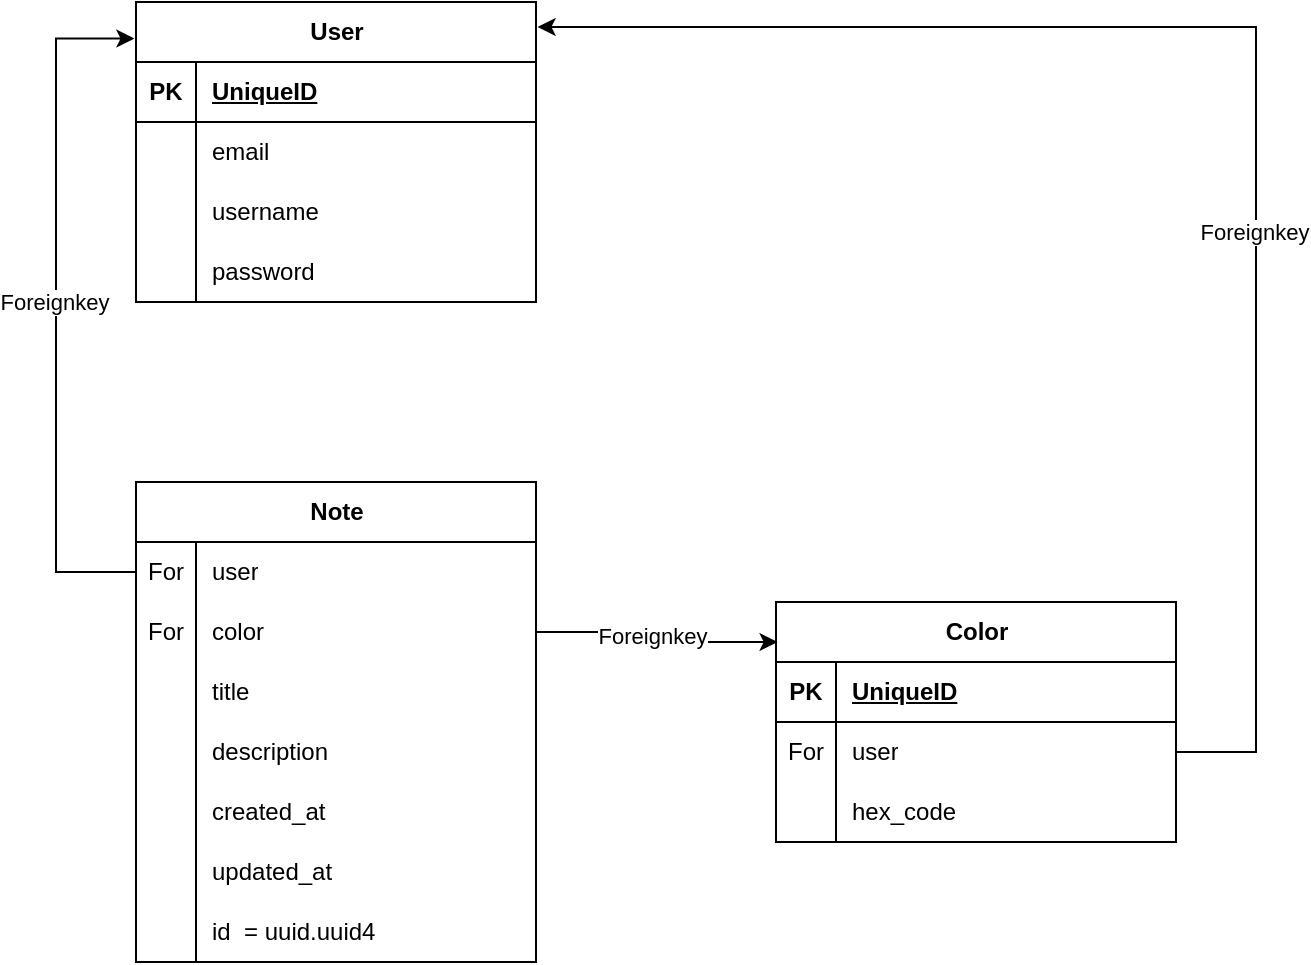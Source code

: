 <mxfile version="24.7.16">
  <diagram name="Seite-1" id="HNtocws6cFzZZ4AES52-">
    <mxGraphModel dx="995" dy="590" grid="1" gridSize="10" guides="1" tooltips="1" connect="1" arrows="1" fold="1" page="1" pageScale="1" pageWidth="827" pageHeight="1169" math="0" shadow="0">
      <root>
        <mxCell id="0" />
        <mxCell id="1" parent="0" />
        <mxCell id="3b_yENyWgVhGDbyge_Tb-1" value="Color" style="shape=table;startSize=30;container=1;collapsible=1;childLayout=tableLayout;fixedRows=1;rowLines=0;fontStyle=1;align=center;resizeLast=1;html=1;" vertex="1" parent="1">
          <mxGeometry x="440" y="380" width="200" height="120" as="geometry" />
        </mxCell>
        <mxCell id="3b_yENyWgVhGDbyge_Tb-2" value="" style="shape=tableRow;horizontal=0;startSize=0;swimlaneHead=0;swimlaneBody=0;fillColor=none;collapsible=0;dropTarget=0;points=[[0,0.5],[1,0.5]];portConstraint=eastwest;top=0;left=0;right=0;bottom=1;" vertex="1" parent="3b_yENyWgVhGDbyge_Tb-1">
          <mxGeometry y="30" width="200" height="30" as="geometry" />
        </mxCell>
        <mxCell id="3b_yENyWgVhGDbyge_Tb-3" value="PK" style="shape=partialRectangle;connectable=0;fillColor=none;top=0;left=0;bottom=0;right=0;fontStyle=1;overflow=hidden;whiteSpace=wrap;html=1;" vertex="1" parent="3b_yENyWgVhGDbyge_Tb-2">
          <mxGeometry width="30" height="30" as="geometry">
            <mxRectangle width="30" height="30" as="alternateBounds" />
          </mxGeometry>
        </mxCell>
        <mxCell id="3b_yENyWgVhGDbyge_Tb-4" value="UniqueID" style="shape=partialRectangle;connectable=0;fillColor=none;top=0;left=0;bottom=0;right=0;align=left;spacingLeft=6;fontStyle=5;overflow=hidden;whiteSpace=wrap;html=1;" vertex="1" parent="3b_yENyWgVhGDbyge_Tb-2">
          <mxGeometry x="30" width="170" height="30" as="geometry">
            <mxRectangle width="170" height="30" as="alternateBounds" />
          </mxGeometry>
        </mxCell>
        <mxCell id="3b_yENyWgVhGDbyge_Tb-66" style="shape=tableRow;horizontal=0;startSize=0;swimlaneHead=0;swimlaneBody=0;fillColor=none;collapsible=0;dropTarget=0;points=[[0,0.5],[1,0.5]];portConstraint=eastwest;top=0;left=0;right=0;bottom=0;" vertex="1" parent="3b_yENyWgVhGDbyge_Tb-1">
          <mxGeometry y="60" width="200" height="30" as="geometry" />
        </mxCell>
        <mxCell id="3b_yENyWgVhGDbyge_Tb-67" value="For" style="shape=partialRectangle;connectable=0;fillColor=none;top=0;left=0;bottom=0;right=0;editable=1;overflow=hidden;whiteSpace=wrap;html=1;" vertex="1" parent="3b_yENyWgVhGDbyge_Tb-66">
          <mxGeometry width="30" height="30" as="geometry">
            <mxRectangle width="30" height="30" as="alternateBounds" />
          </mxGeometry>
        </mxCell>
        <mxCell id="3b_yENyWgVhGDbyge_Tb-68" value="user" style="shape=partialRectangle;connectable=0;fillColor=none;top=0;left=0;bottom=0;right=0;align=left;spacingLeft=6;overflow=hidden;whiteSpace=wrap;html=1;" vertex="1" parent="3b_yENyWgVhGDbyge_Tb-66">
          <mxGeometry x="30" width="170" height="30" as="geometry">
            <mxRectangle width="170" height="30" as="alternateBounds" />
          </mxGeometry>
        </mxCell>
        <mxCell id="3b_yENyWgVhGDbyge_Tb-5" value="" style="shape=tableRow;horizontal=0;startSize=0;swimlaneHead=0;swimlaneBody=0;fillColor=none;collapsible=0;dropTarget=0;points=[[0,0.5],[1,0.5]];portConstraint=eastwest;top=0;left=0;right=0;bottom=0;" vertex="1" parent="3b_yENyWgVhGDbyge_Tb-1">
          <mxGeometry y="90" width="200" height="30" as="geometry" />
        </mxCell>
        <mxCell id="3b_yENyWgVhGDbyge_Tb-6" value="" style="shape=partialRectangle;connectable=0;fillColor=none;top=0;left=0;bottom=0;right=0;editable=1;overflow=hidden;whiteSpace=wrap;html=1;" vertex="1" parent="3b_yENyWgVhGDbyge_Tb-5">
          <mxGeometry width="30" height="30" as="geometry">
            <mxRectangle width="30" height="30" as="alternateBounds" />
          </mxGeometry>
        </mxCell>
        <mxCell id="3b_yENyWgVhGDbyge_Tb-7" value="hex_code" style="shape=partialRectangle;connectable=0;fillColor=none;top=0;left=0;bottom=0;right=0;align=left;spacingLeft=6;overflow=hidden;whiteSpace=wrap;html=1;" vertex="1" parent="3b_yENyWgVhGDbyge_Tb-5">
          <mxGeometry x="30" width="170" height="30" as="geometry">
            <mxRectangle width="170" height="30" as="alternateBounds" />
          </mxGeometry>
        </mxCell>
        <mxCell id="3b_yENyWgVhGDbyge_Tb-14" value="Note" style="shape=table;startSize=30;container=1;collapsible=1;childLayout=tableLayout;fixedRows=1;rowLines=0;fontStyle=1;align=center;resizeLast=1;html=1;" vertex="1" parent="1">
          <mxGeometry x="120" y="320" width="200" height="240" as="geometry" />
        </mxCell>
        <mxCell id="3b_yENyWgVhGDbyge_Tb-60" style="shape=tableRow;horizontal=0;startSize=0;swimlaneHead=0;swimlaneBody=0;fillColor=none;collapsible=0;dropTarget=0;points=[[0,0.5],[1,0.5]];portConstraint=eastwest;top=0;left=0;right=0;bottom=0;" vertex="1" parent="3b_yENyWgVhGDbyge_Tb-14">
          <mxGeometry y="30" width="200" height="30" as="geometry" />
        </mxCell>
        <mxCell id="3b_yENyWgVhGDbyge_Tb-61" value="For" style="shape=partialRectangle;connectable=0;fillColor=none;top=0;left=0;bottom=0;right=0;editable=1;overflow=hidden;whiteSpace=wrap;html=1;" vertex="1" parent="3b_yENyWgVhGDbyge_Tb-60">
          <mxGeometry width="30" height="30" as="geometry">
            <mxRectangle width="30" height="30" as="alternateBounds" />
          </mxGeometry>
        </mxCell>
        <mxCell id="3b_yENyWgVhGDbyge_Tb-62" value="user" style="shape=partialRectangle;connectable=0;fillColor=none;top=0;left=0;bottom=0;right=0;align=left;spacingLeft=6;overflow=hidden;whiteSpace=wrap;html=1;" vertex="1" parent="3b_yENyWgVhGDbyge_Tb-60">
          <mxGeometry x="30" width="170" height="30" as="geometry">
            <mxRectangle width="170" height="30" as="alternateBounds" />
          </mxGeometry>
        </mxCell>
        <mxCell id="3b_yENyWgVhGDbyge_Tb-27" style="shape=tableRow;horizontal=0;startSize=0;swimlaneHead=0;swimlaneBody=0;fillColor=none;collapsible=0;dropTarget=0;points=[[0,0.5],[1,0.5]];portConstraint=eastwest;top=0;left=0;right=0;bottom=0;" vertex="1" parent="3b_yENyWgVhGDbyge_Tb-14">
          <mxGeometry y="60" width="200" height="30" as="geometry" />
        </mxCell>
        <mxCell id="3b_yENyWgVhGDbyge_Tb-28" value="For" style="shape=partialRectangle;connectable=0;fillColor=none;top=0;left=0;bottom=0;right=0;editable=1;overflow=hidden;whiteSpace=wrap;html=1;" vertex="1" parent="3b_yENyWgVhGDbyge_Tb-27">
          <mxGeometry width="30" height="30" as="geometry">
            <mxRectangle width="30" height="30" as="alternateBounds" />
          </mxGeometry>
        </mxCell>
        <mxCell id="3b_yENyWgVhGDbyge_Tb-29" value="color" style="shape=partialRectangle;connectable=0;fillColor=none;top=0;left=0;bottom=0;right=0;align=left;spacingLeft=6;overflow=hidden;whiteSpace=wrap;html=1;" vertex="1" parent="3b_yENyWgVhGDbyge_Tb-27">
          <mxGeometry x="30" width="170" height="30" as="geometry">
            <mxRectangle width="170" height="30" as="alternateBounds" />
          </mxGeometry>
        </mxCell>
        <mxCell id="3b_yENyWgVhGDbyge_Tb-18" value="" style="shape=tableRow;horizontal=0;startSize=0;swimlaneHead=0;swimlaneBody=0;fillColor=none;collapsible=0;dropTarget=0;points=[[0,0.5],[1,0.5]];portConstraint=eastwest;top=0;left=0;right=0;bottom=0;" vertex="1" parent="3b_yENyWgVhGDbyge_Tb-14">
          <mxGeometry y="90" width="200" height="30" as="geometry" />
        </mxCell>
        <mxCell id="3b_yENyWgVhGDbyge_Tb-19" value="" style="shape=partialRectangle;connectable=0;fillColor=none;top=0;left=0;bottom=0;right=0;editable=1;overflow=hidden;whiteSpace=wrap;html=1;" vertex="1" parent="3b_yENyWgVhGDbyge_Tb-18">
          <mxGeometry width="30" height="30" as="geometry">
            <mxRectangle width="30" height="30" as="alternateBounds" />
          </mxGeometry>
        </mxCell>
        <mxCell id="3b_yENyWgVhGDbyge_Tb-20" value="title" style="shape=partialRectangle;connectable=0;fillColor=none;top=0;left=0;bottom=0;right=0;align=left;spacingLeft=6;overflow=hidden;whiteSpace=wrap;html=1;" vertex="1" parent="3b_yENyWgVhGDbyge_Tb-18">
          <mxGeometry x="30" width="170" height="30" as="geometry">
            <mxRectangle width="170" height="30" as="alternateBounds" />
          </mxGeometry>
        </mxCell>
        <mxCell id="3b_yENyWgVhGDbyge_Tb-21" value="" style="shape=tableRow;horizontal=0;startSize=0;swimlaneHead=0;swimlaneBody=0;fillColor=none;collapsible=0;dropTarget=0;points=[[0,0.5],[1,0.5]];portConstraint=eastwest;top=0;left=0;right=0;bottom=0;" vertex="1" parent="3b_yENyWgVhGDbyge_Tb-14">
          <mxGeometry y="120" width="200" height="30" as="geometry" />
        </mxCell>
        <mxCell id="3b_yENyWgVhGDbyge_Tb-22" value="" style="shape=partialRectangle;connectable=0;fillColor=none;top=0;left=0;bottom=0;right=0;editable=1;overflow=hidden;whiteSpace=wrap;html=1;" vertex="1" parent="3b_yENyWgVhGDbyge_Tb-21">
          <mxGeometry width="30" height="30" as="geometry">
            <mxRectangle width="30" height="30" as="alternateBounds" />
          </mxGeometry>
        </mxCell>
        <mxCell id="3b_yENyWgVhGDbyge_Tb-23" value="description" style="shape=partialRectangle;connectable=0;fillColor=none;top=0;left=0;bottom=0;right=0;align=left;spacingLeft=6;overflow=hidden;whiteSpace=wrap;html=1;" vertex="1" parent="3b_yENyWgVhGDbyge_Tb-21">
          <mxGeometry x="30" width="170" height="30" as="geometry">
            <mxRectangle width="170" height="30" as="alternateBounds" />
          </mxGeometry>
        </mxCell>
        <mxCell id="3b_yENyWgVhGDbyge_Tb-71" style="shape=tableRow;horizontal=0;startSize=0;swimlaneHead=0;swimlaneBody=0;fillColor=none;collapsible=0;dropTarget=0;points=[[0,0.5],[1,0.5]];portConstraint=eastwest;top=0;left=0;right=0;bottom=0;" vertex="1" parent="3b_yENyWgVhGDbyge_Tb-14">
          <mxGeometry y="150" width="200" height="30" as="geometry" />
        </mxCell>
        <mxCell id="3b_yENyWgVhGDbyge_Tb-72" style="shape=partialRectangle;connectable=0;fillColor=none;top=0;left=0;bottom=0;right=0;editable=1;overflow=hidden;whiteSpace=wrap;html=1;" vertex="1" parent="3b_yENyWgVhGDbyge_Tb-71">
          <mxGeometry width="30" height="30" as="geometry">
            <mxRectangle width="30" height="30" as="alternateBounds" />
          </mxGeometry>
        </mxCell>
        <mxCell id="3b_yENyWgVhGDbyge_Tb-73" value="created_at" style="shape=partialRectangle;connectable=0;fillColor=none;top=0;left=0;bottom=0;right=0;align=left;spacingLeft=6;overflow=hidden;whiteSpace=wrap;html=1;" vertex="1" parent="3b_yENyWgVhGDbyge_Tb-71">
          <mxGeometry x="30" width="170" height="30" as="geometry">
            <mxRectangle width="170" height="30" as="alternateBounds" />
          </mxGeometry>
        </mxCell>
        <mxCell id="3b_yENyWgVhGDbyge_Tb-74" style="shape=tableRow;horizontal=0;startSize=0;swimlaneHead=0;swimlaneBody=0;fillColor=none;collapsible=0;dropTarget=0;points=[[0,0.5],[1,0.5]];portConstraint=eastwest;top=0;left=0;right=0;bottom=0;" vertex="1" parent="3b_yENyWgVhGDbyge_Tb-14">
          <mxGeometry y="180" width="200" height="30" as="geometry" />
        </mxCell>
        <mxCell id="3b_yENyWgVhGDbyge_Tb-75" style="shape=partialRectangle;connectable=0;fillColor=none;top=0;left=0;bottom=0;right=0;editable=1;overflow=hidden;whiteSpace=wrap;html=1;" vertex="1" parent="3b_yENyWgVhGDbyge_Tb-74">
          <mxGeometry width="30" height="30" as="geometry">
            <mxRectangle width="30" height="30" as="alternateBounds" />
          </mxGeometry>
        </mxCell>
        <mxCell id="3b_yENyWgVhGDbyge_Tb-76" value="updated_at" style="shape=partialRectangle;connectable=0;fillColor=none;top=0;left=0;bottom=0;right=0;align=left;spacingLeft=6;overflow=hidden;whiteSpace=wrap;html=1;" vertex="1" parent="3b_yENyWgVhGDbyge_Tb-74">
          <mxGeometry x="30" width="170" height="30" as="geometry">
            <mxRectangle width="170" height="30" as="alternateBounds" />
          </mxGeometry>
        </mxCell>
        <mxCell id="3b_yENyWgVhGDbyge_Tb-24" value="" style="shape=tableRow;horizontal=0;startSize=0;swimlaneHead=0;swimlaneBody=0;fillColor=none;collapsible=0;dropTarget=0;points=[[0,0.5],[1,0.5]];portConstraint=eastwest;top=0;left=0;right=0;bottom=0;" vertex="1" parent="3b_yENyWgVhGDbyge_Tb-14">
          <mxGeometry y="210" width="200" height="30" as="geometry" />
        </mxCell>
        <mxCell id="3b_yENyWgVhGDbyge_Tb-25" value="" style="shape=partialRectangle;connectable=0;fillColor=none;top=0;left=0;bottom=0;right=0;editable=1;overflow=hidden;whiteSpace=wrap;html=1;" vertex="1" parent="3b_yENyWgVhGDbyge_Tb-24">
          <mxGeometry width="30" height="30" as="geometry">
            <mxRectangle width="30" height="30" as="alternateBounds" />
          </mxGeometry>
        </mxCell>
        <mxCell id="3b_yENyWgVhGDbyge_Tb-26" value="id&amp;nbsp; = uuid.uuid4" style="shape=partialRectangle;connectable=0;fillColor=none;top=0;left=0;bottom=0;right=0;align=left;spacingLeft=6;overflow=hidden;whiteSpace=wrap;html=1;" vertex="1" parent="3b_yENyWgVhGDbyge_Tb-24">
          <mxGeometry x="30" width="170" height="30" as="geometry">
            <mxRectangle width="170" height="30" as="alternateBounds" />
          </mxGeometry>
        </mxCell>
        <mxCell id="3b_yENyWgVhGDbyge_Tb-33" style="edgeStyle=orthogonalEdgeStyle;rounded=0;orthogonalLoop=1;jettySize=auto;html=1;exitX=1;exitY=0.5;exitDx=0;exitDy=0;entryX=0.004;entryY=0.167;entryDx=0;entryDy=0;entryPerimeter=0;" edge="1" parent="1" source="3b_yENyWgVhGDbyge_Tb-27" target="3b_yENyWgVhGDbyge_Tb-1">
          <mxGeometry relative="1" as="geometry" />
        </mxCell>
        <mxCell id="3b_yENyWgVhGDbyge_Tb-65" value="Foreignkey" style="edgeLabel;html=1;align=center;verticalAlign=middle;resizable=0;points=[];" vertex="1" connectable="0" parent="3b_yENyWgVhGDbyge_Tb-33">
          <mxGeometry x="-0.076" y="-2" relative="1" as="geometry">
            <mxPoint as="offset" />
          </mxGeometry>
        </mxCell>
        <mxCell id="3b_yENyWgVhGDbyge_Tb-47" value="User" style="shape=table;startSize=30;container=1;collapsible=1;childLayout=tableLayout;fixedRows=1;rowLines=0;fontStyle=1;align=center;resizeLast=1;html=1;" vertex="1" parent="1">
          <mxGeometry x="120" y="80" width="200" height="150" as="geometry" />
        </mxCell>
        <mxCell id="3b_yENyWgVhGDbyge_Tb-48" value="" style="shape=tableRow;horizontal=0;startSize=0;swimlaneHead=0;swimlaneBody=0;fillColor=none;collapsible=0;dropTarget=0;points=[[0,0.5],[1,0.5]];portConstraint=eastwest;top=0;left=0;right=0;bottom=1;" vertex="1" parent="3b_yENyWgVhGDbyge_Tb-47">
          <mxGeometry y="30" width="200" height="30" as="geometry" />
        </mxCell>
        <mxCell id="3b_yENyWgVhGDbyge_Tb-49" value="PK" style="shape=partialRectangle;connectable=0;fillColor=none;top=0;left=0;bottom=0;right=0;fontStyle=1;overflow=hidden;whiteSpace=wrap;html=1;" vertex="1" parent="3b_yENyWgVhGDbyge_Tb-48">
          <mxGeometry width="30" height="30" as="geometry">
            <mxRectangle width="30" height="30" as="alternateBounds" />
          </mxGeometry>
        </mxCell>
        <mxCell id="3b_yENyWgVhGDbyge_Tb-50" value="UniqueID" style="shape=partialRectangle;connectable=0;fillColor=none;top=0;left=0;bottom=0;right=0;align=left;spacingLeft=6;fontStyle=5;overflow=hidden;whiteSpace=wrap;html=1;" vertex="1" parent="3b_yENyWgVhGDbyge_Tb-48">
          <mxGeometry x="30" width="170" height="30" as="geometry">
            <mxRectangle width="170" height="30" as="alternateBounds" />
          </mxGeometry>
        </mxCell>
        <mxCell id="3b_yENyWgVhGDbyge_Tb-51" value="" style="shape=tableRow;horizontal=0;startSize=0;swimlaneHead=0;swimlaneBody=0;fillColor=none;collapsible=0;dropTarget=0;points=[[0,0.5],[1,0.5]];portConstraint=eastwest;top=0;left=0;right=0;bottom=0;" vertex="1" parent="3b_yENyWgVhGDbyge_Tb-47">
          <mxGeometry y="60" width="200" height="30" as="geometry" />
        </mxCell>
        <mxCell id="3b_yENyWgVhGDbyge_Tb-52" value="" style="shape=partialRectangle;connectable=0;fillColor=none;top=0;left=0;bottom=0;right=0;editable=1;overflow=hidden;whiteSpace=wrap;html=1;" vertex="1" parent="3b_yENyWgVhGDbyge_Tb-51">
          <mxGeometry width="30" height="30" as="geometry">
            <mxRectangle width="30" height="30" as="alternateBounds" />
          </mxGeometry>
        </mxCell>
        <mxCell id="3b_yENyWgVhGDbyge_Tb-53" value="email" style="shape=partialRectangle;connectable=0;fillColor=none;top=0;left=0;bottom=0;right=0;align=left;spacingLeft=6;overflow=hidden;whiteSpace=wrap;html=1;" vertex="1" parent="3b_yENyWgVhGDbyge_Tb-51">
          <mxGeometry x="30" width="170" height="30" as="geometry">
            <mxRectangle width="170" height="30" as="alternateBounds" />
          </mxGeometry>
        </mxCell>
        <mxCell id="3b_yENyWgVhGDbyge_Tb-57" style="shape=tableRow;horizontal=0;startSize=0;swimlaneHead=0;swimlaneBody=0;fillColor=none;collapsible=0;dropTarget=0;points=[[0,0.5],[1,0.5]];portConstraint=eastwest;top=0;left=0;right=0;bottom=0;" vertex="1" parent="3b_yENyWgVhGDbyge_Tb-47">
          <mxGeometry y="90" width="200" height="30" as="geometry" />
        </mxCell>
        <mxCell id="3b_yENyWgVhGDbyge_Tb-58" style="shape=partialRectangle;connectable=0;fillColor=none;top=0;left=0;bottom=0;right=0;editable=1;overflow=hidden;whiteSpace=wrap;html=1;" vertex="1" parent="3b_yENyWgVhGDbyge_Tb-57">
          <mxGeometry width="30" height="30" as="geometry">
            <mxRectangle width="30" height="30" as="alternateBounds" />
          </mxGeometry>
        </mxCell>
        <mxCell id="3b_yENyWgVhGDbyge_Tb-59" value="username" style="shape=partialRectangle;connectable=0;fillColor=none;top=0;left=0;bottom=0;right=0;align=left;spacingLeft=6;overflow=hidden;whiteSpace=wrap;html=1;" vertex="1" parent="3b_yENyWgVhGDbyge_Tb-57">
          <mxGeometry x="30" width="170" height="30" as="geometry">
            <mxRectangle width="170" height="30" as="alternateBounds" />
          </mxGeometry>
        </mxCell>
        <mxCell id="3b_yENyWgVhGDbyge_Tb-54" style="shape=tableRow;horizontal=0;startSize=0;swimlaneHead=0;swimlaneBody=0;fillColor=none;collapsible=0;dropTarget=0;points=[[0,0.5],[1,0.5]];portConstraint=eastwest;top=0;left=0;right=0;bottom=0;" vertex="1" parent="3b_yENyWgVhGDbyge_Tb-47">
          <mxGeometry y="120" width="200" height="30" as="geometry" />
        </mxCell>
        <mxCell id="3b_yENyWgVhGDbyge_Tb-55" style="shape=partialRectangle;connectable=0;fillColor=none;top=0;left=0;bottom=0;right=0;editable=1;overflow=hidden;whiteSpace=wrap;html=1;" vertex="1" parent="3b_yENyWgVhGDbyge_Tb-54">
          <mxGeometry width="30" height="30" as="geometry">
            <mxRectangle width="30" height="30" as="alternateBounds" />
          </mxGeometry>
        </mxCell>
        <mxCell id="3b_yENyWgVhGDbyge_Tb-56" value="password" style="shape=partialRectangle;connectable=0;fillColor=none;top=0;left=0;bottom=0;right=0;align=left;spacingLeft=6;overflow=hidden;whiteSpace=wrap;html=1;" vertex="1" parent="3b_yENyWgVhGDbyge_Tb-54">
          <mxGeometry x="30" width="170" height="30" as="geometry">
            <mxRectangle width="170" height="30" as="alternateBounds" />
          </mxGeometry>
        </mxCell>
        <mxCell id="3b_yENyWgVhGDbyge_Tb-63" style="edgeStyle=orthogonalEdgeStyle;rounded=0;orthogonalLoop=1;jettySize=auto;html=1;exitX=0;exitY=0.5;exitDx=0;exitDy=0;entryX=-0.004;entryY=0.122;entryDx=0;entryDy=0;entryPerimeter=0;" edge="1" parent="1" source="3b_yENyWgVhGDbyge_Tb-60" target="3b_yENyWgVhGDbyge_Tb-47">
          <mxGeometry relative="1" as="geometry">
            <Array as="points">
              <mxPoint x="80" y="365" />
              <mxPoint x="80" y="98" />
            </Array>
          </mxGeometry>
        </mxCell>
        <mxCell id="3b_yENyWgVhGDbyge_Tb-64" value="Foreignkey" style="edgeLabel;html=1;align=center;verticalAlign=middle;resizable=0;points=[];" vertex="1" connectable="0" parent="3b_yENyWgVhGDbyge_Tb-63">
          <mxGeometry x="0.012" y="1" relative="1" as="geometry">
            <mxPoint as="offset" />
          </mxGeometry>
        </mxCell>
        <mxCell id="3b_yENyWgVhGDbyge_Tb-69" style="edgeStyle=orthogonalEdgeStyle;rounded=0;orthogonalLoop=1;jettySize=auto;html=1;exitX=1;exitY=0.5;exitDx=0;exitDy=0;entryX=1.004;entryY=0.083;entryDx=0;entryDy=0;entryPerimeter=0;" edge="1" parent="1" source="3b_yENyWgVhGDbyge_Tb-66" target="3b_yENyWgVhGDbyge_Tb-47">
          <mxGeometry relative="1" as="geometry">
            <Array as="points">
              <mxPoint x="680" y="455" />
              <mxPoint x="680" y="93" />
            </Array>
          </mxGeometry>
        </mxCell>
        <mxCell id="3b_yENyWgVhGDbyge_Tb-70" value="Foreignkey" style="edgeLabel;html=1;align=center;verticalAlign=middle;resizable=0;points=[];" vertex="1" connectable="0" parent="3b_yENyWgVhGDbyge_Tb-69">
          <mxGeometry x="-0.212" y="1" relative="1" as="geometry">
            <mxPoint as="offset" />
          </mxGeometry>
        </mxCell>
      </root>
    </mxGraphModel>
  </diagram>
</mxfile>
